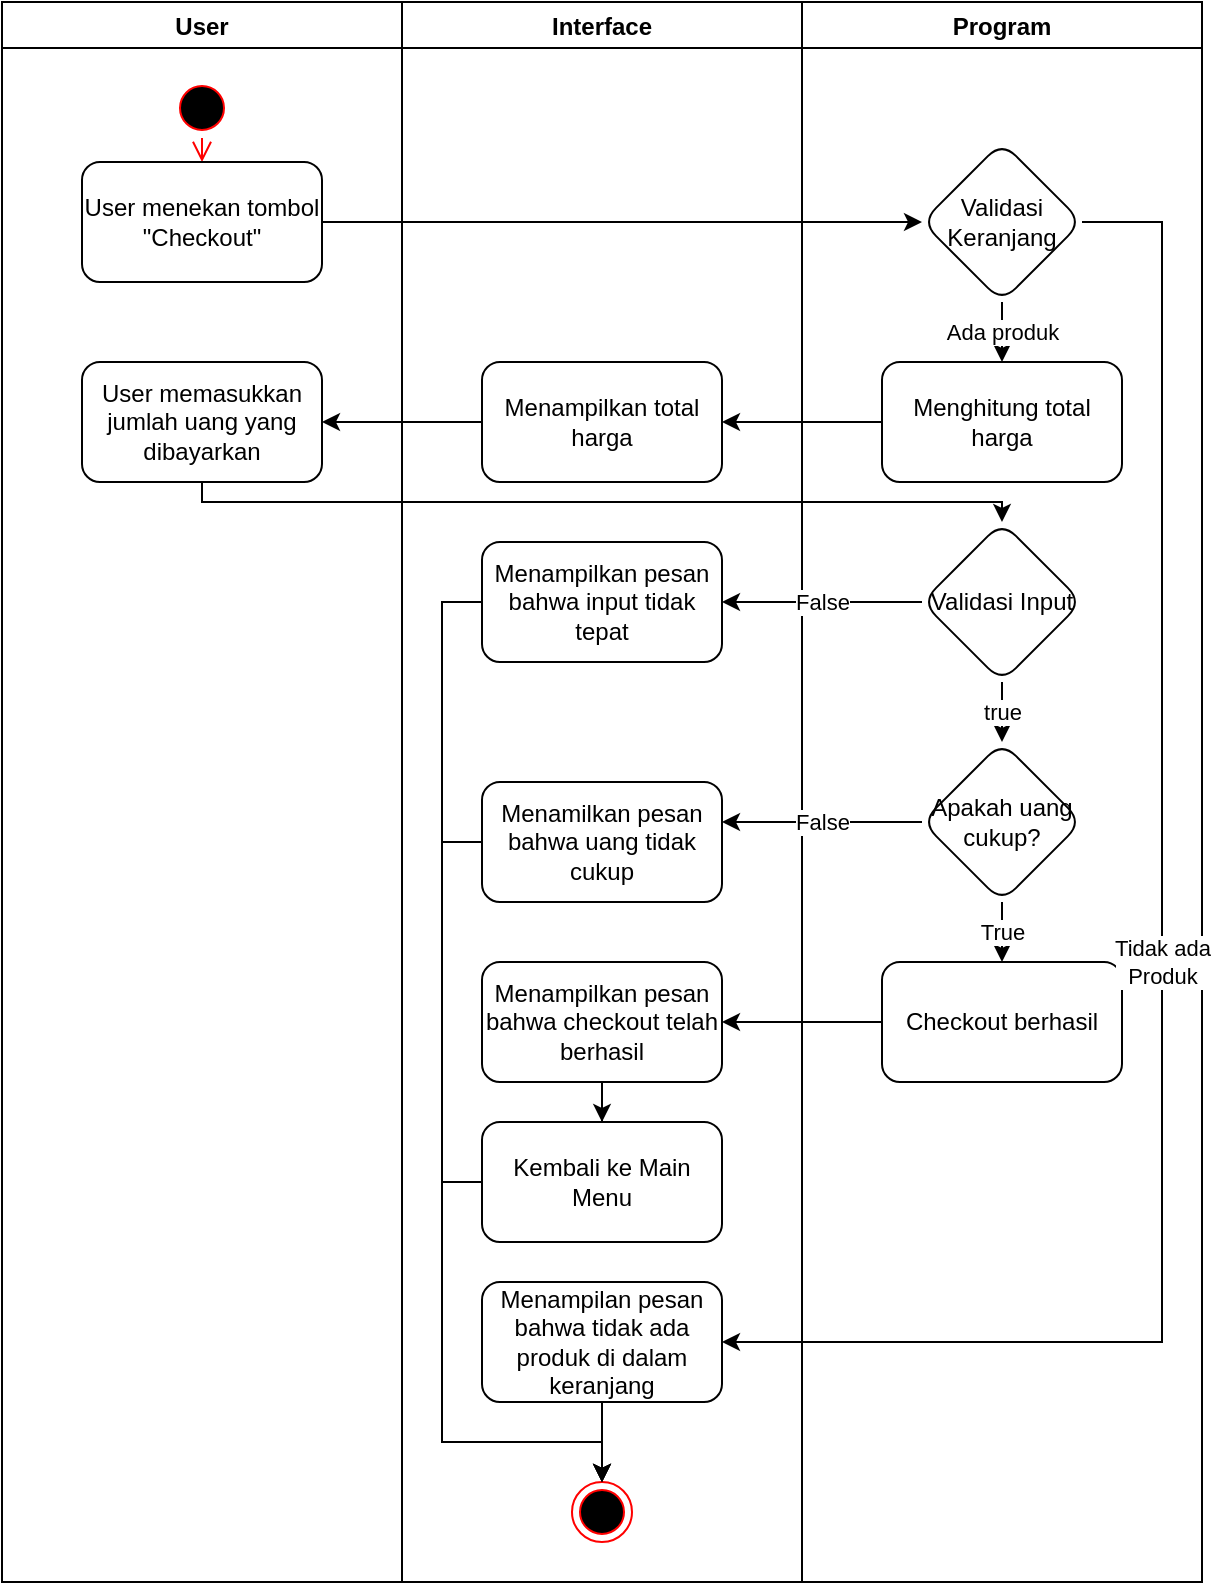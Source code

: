 <mxfile version="16.2.1"><diagram id="jfPEnC39YxAkHPxavCRk" name="Page-1"><mxGraphModel dx="828" dy="493" grid="1" gridSize="10" guides="1" tooltips="1" connect="1" arrows="1" fold="1" page="1" pageScale="1" pageWidth="850" pageHeight="1100" math="0" shadow="0"><root><mxCell id="0"/><mxCell id="1" parent="0"/><mxCell id="KQI5RUebgoX9cTgk_1tt-1" value="User" style="swimlane;" vertex="1" parent="1"><mxGeometry x="80" y="50" width="200" height="790" as="geometry"/></mxCell><mxCell id="KQI5RUebgoX9cTgk_1tt-4" value="" style="ellipse;html=1;shape=startState;fillColor=#000000;strokeColor=#ff0000;" vertex="1" parent="KQI5RUebgoX9cTgk_1tt-1"><mxGeometry x="85" y="38" width="30" height="30" as="geometry"/></mxCell><mxCell id="KQI5RUebgoX9cTgk_1tt-5" value="" style="edgeStyle=orthogonalEdgeStyle;html=1;verticalAlign=bottom;endArrow=open;endSize=8;strokeColor=#ff0000;rounded=0;entryX=0.5;entryY=0;entryDx=0;entryDy=0;" edge="1" source="KQI5RUebgoX9cTgk_1tt-4" parent="KQI5RUebgoX9cTgk_1tt-1"><mxGeometry relative="1" as="geometry"><mxPoint x="100" y="80" as="targetPoint"/></mxGeometry></mxCell><mxCell id="KQI5RUebgoX9cTgk_1tt-28" value="User menekan tombol &quot;Checkout&quot;" style="whiteSpace=wrap;html=1;rounded=1;" vertex="1" parent="KQI5RUebgoX9cTgk_1tt-1"><mxGeometry x="40" y="80" width="120" height="60" as="geometry"/></mxCell><mxCell id="KQI5RUebgoX9cTgk_1tt-77" value="User memasukkan jumlah uang yang dibayarkan" style="whiteSpace=wrap;html=1;rounded=1;" vertex="1" parent="KQI5RUebgoX9cTgk_1tt-1"><mxGeometry x="40" y="180" width="120" height="60" as="geometry"/></mxCell><mxCell id="KQI5RUebgoX9cTgk_1tt-2" value="Interface" style="swimlane;" vertex="1" parent="1"><mxGeometry x="280" y="50" width="200" height="790" as="geometry"/></mxCell><mxCell id="KQI5RUebgoX9cTgk_1tt-49" value="" style="ellipse;html=1;shape=endState;fillColor=#000000;strokeColor=#ff0000;" vertex="1" parent="KQI5RUebgoX9cTgk_1tt-2"><mxGeometry x="85" y="740" width="30" height="30" as="geometry"/></mxCell><mxCell id="KQI5RUebgoX9cTgk_1tt-73" value="Menampilkan total harga" style="whiteSpace=wrap;html=1;rounded=1;" vertex="1" parent="KQI5RUebgoX9cTgk_1tt-2"><mxGeometry x="40" y="180" width="120" height="60" as="geometry"/></mxCell><mxCell id="KQI5RUebgoX9cTgk_1tt-88" value="Menampilkan pesan bahwa checkout telah berhasil" style="whiteSpace=wrap;html=1;rounded=1;" vertex="1" parent="KQI5RUebgoX9cTgk_1tt-2"><mxGeometry x="40" y="480" width="120" height="60" as="geometry"/></mxCell><mxCell id="KQI5RUebgoX9cTgk_1tt-106" style="edgeStyle=orthogonalEdgeStyle;rounded=0;orthogonalLoop=1;jettySize=auto;html=1;" edge="1" parent="KQI5RUebgoX9cTgk_1tt-2" source="KQI5RUebgoX9cTgk_1tt-92" target="KQI5RUebgoX9cTgk_1tt-49"><mxGeometry relative="1" as="geometry"><Array as="points"><mxPoint x="20" y="420"/><mxPoint x="20" y="720"/><mxPoint x="100" y="720"/></Array></mxGeometry></mxCell><mxCell id="KQI5RUebgoX9cTgk_1tt-92" value="Menamilkan pesan bahwa uang tidak cukup" style="whiteSpace=wrap;html=1;rounded=1;" vertex="1" parent="KQI5RUebgoX9cTgk_1tt-2"><mxGeometry x="40" y="390" width="120" height="60" as="geometry"/></mxCell><mxCell id="KQI5RUebgoX9cTgk_1tt-98" style="edgeStyle=orthogonalEdgeStyle;rounded=0;orthogonalLoop=1;jettySize=auto;html=1;" edge="1" parent="KQI5RUebgoX9cTgk_1tt-2" source="KQI5RUebgoX9cTgk_1tt-94" target="KQI5RUebgoX9cTgk_1tt-49"><mxGeometry relative="1" as="geometry"><Array as="points"><mxPoint x="20" y="300"/><mxPoint x="20" y="720"/><mxPoint x="100" y="720"/></Array></mxGeometry></mxCell><mxCell id="KQI5RUebgoX9cTgk_1tt-94" value="Menampilkan pesan bahwa input tidak tepat" style="whiteSpace=wrap;html=1;rounded=1;" vertex="1" parent="KQI5RUebgoX9cTgk_1tt-2"><mxGeometry x="40" y="270" width="120" height="60" as="geometry"/></mxCell><mxCell id="KQI5RUebgoX9cTgk_1tt-99" value="" style="edgeStyle=orthogonalEdgeStyle;rounded=0;orthogonalLoop=1;jettySize=auto;html=1;" edge="1" parent="KQI5RUebgoX9cTgk_1tt-2" source="KQI5RUebgoX9cTgk_1tt-96" target="KQI5RUebgoX9cTgk_1tt-49"><mxGeometry relative="1" as="geometry"/></mxCell><mxCell id="KQI5RUebgoX9cTgk_1tt-96" value="Menampilan pesan bahwa tidak ada produk di dalam keranjang" style="whiteSpace=wrap;html=1;rounded=1;" vertex="1" parent="KQI5RUebgoX9cTgk_1tt-2"><mxGeometry x="40" y="640" width="120" height="60" as="geometry"/></mxCell><mxCell id="KQI5RUebgoX9cTgk_1tt-108" style="edgeStyle=orthogonalEdgeStyle;rounded=0;orthogonalLoop=1;jettySize=auto;html=1;" edge="1" parent="KQI5RUebgoX9cTgk_1tt-2" source="KQI5RUebgoX9cTgk_1tt-103" target="KQI5RUebgoX9cTgk_1tt-49"><mxGeometry relative="1" as="geometry"><Array as="points"><mxPoint x="20" y="590"/><mxPoint x="20" y="720"/><mxPoint x="100" y="720"/></Array></mxGeometry></mxCell><mxCell id="KQI5RUebgoX9cTgk_1tt-103" value="Kembali ke Main Menu" style="whiteSpace=wrap;html=1;rounded=1;" vertex="1" parent="KQI5RUebgoX9cTgk_1tt-2"><mxGeometry x="40" y="560" width="120" height="60" as="geometry"/></mxCell><mxCell id="KQI5RUebgoX9cTgk_1tt-104" value="" style="edgeStyle=orthogonalEdgeStyle;rounded=0;orthogonalLoop=1;jettySize=auto;html=1;" edge="1" parent="KQI5RUebgoX9cTgk_1tt-2" source="KQI5RUebgoX9cTgk_1tt-88" target="KQI5RUebgoX9cTgk_1tt-103"><mxGeometry relative="1" as="geometry"/></mxCell><mxCell id="KQI5RUebgoX9cTgk_1tt-3" value="Program" style="swimlane;" vertex="1" parent="1"><mxGeometry x="480" y="50" width="200" height="790" as="geometry"/></mxCell><mxCell id="KQI5RUebgoX9cTgk_1tt-81" value="Ada produk" style="edgeStyle=orthogonalEdgeStyle;rounded=0;orthogonalLoop=1;jettySize=auto;html=1;" edge="1" parent="KQI5RUebgoX9cTgk_1tt-3" source="KQI5RUebgoX9cTgk_1tt-56" target="KQI5RUebgoX9cTgk_1tt-71"><mxGeometry relative="1" as="geometry"/></mxCell><mxCell id="KQI5RUebgoX9cTgk_1tt-56" value="Validasi Keranjang" style="rhombus;whiteSpace=wrap;html=1;rounded=1;" vertex="1" parent="KQI5RUebgoX9cTgk_1tt-3"><mxGeometry x="60" y="70" width="80" height="80" as="geometry"/></mxCell><mxCell id="KQI5RUebgoX9cTgk_1tt-71" value="Menghitung total harga" style="whiteSpace=wrap;html=1;rounded=1;" vertex="1" parent="KQI5RUebgoX9cTgk_1tt-3"><mxGeometry x="40" y="180" width="120" height="60" as="geometry"/></mxCell><mxCell id="KQI5RUebgoX9cTgk_1tt-79" value="Validasi Input" style="rhombus;whiteSpace=wrap;html=1;rounded=1;" vertex="1" parent="KQI5RUebgoX9cTgk_1tt-3"><mxGeometry x="60" y="260" width="80" height="80" as="geometry"/></mxCell><mxCell id="KQI5RUebgoX9cTgk_1tt-84" value="Apakah uang cukup?" style="rhombus;whiteSpace=wrap;html=1;rounded=1;" vertex="1" parent="KQI5RUebgoX9cTgk_1tt-3"><mxGeometry x="60" y="370" width="80" height="80" as="geometry"/></mxCell><mxCell id="KQI5RUebgoX9cTgk_1tt-85" value="true" style="edgeStyle=orthogonalEdgeStyle;rounded=0;orthogonalLoop=1;jettySize=auto;html=1;" edge="1" parent="KQI5RUebgoX9cTgk_1tt-3" source="KQI5RUebgoX9cTgk_1tt-79" target="KQI5RUebgoX9cTgk_1tt-84"><mxGeometry relative="1" as="geometry"/></mxCell><mxCell id="KQI5RUebgoX9cTgk_1tt-86" value="Checkout berhasil" style="whiteSpace=wrap;html=1;rounded=1;" vertex="1" parent="KQI5RUebgoX9cTgk_1tt-3"><mxGeometry x="40" y="480" width="120" height="60" as="geometry"/></mxCell><mxCell id="KQI5RUebgoX9cTgk_1tt-87" value="True" style="edgeStyle=orthogonalEdgeStyle;rounded=0;orthogonalLoop=1;jettySize=auto;html=1;" edge="1" parent="KQI5RUebgoX9cTgk_1tt-3" source="KQI5RUebgoX9cTgk_1tt-84" target="KQI5RUebgoX9cTgk_1tt-86"><mxGeometry relative="1" as="geometry"/></mxCell><mxCell id="KQI5RUebgoX9cTgk_1tt-65" style="edgeStyle=orthogonalEdgeStyle;rounded=0;orthogonalLoop=1;jettySize=auto;html=1;" edge="1" parent="1" source="KQI5RUebgoX9cTgk_1tt-28" target="KQI5RUebgoX9cTgk_1tt-56"><mxGeometry relative="1" as="geometry"/></mxCell><mxCell id="KQI5RUebgoX9cTgk_1tt-78" value="" style="edgeStyle=orthogonalEdgeStyle;rounded=0;orthogonalLoop=1;jettySize=auto;html=1;" edge="1" parent="1" source="KQI5RUebgoX9cTgk_1tt-73" target="KQI5RUebgoX9cTgk_1tt-77"><mxGeometry relative="1" as="geometry"/></mxCell><mxCell id="KQI5RUebgoX9cTgk_1tt-74" value="" style="edgeStyle=orthogonalEdgeStyle;rounded=0;orthogonalLoop=1;jettySize=auto;html=1;" edge="1" parent="1" source="KQI5RUebgoX9cTgk_1tt-71" target="KQI5RUebgoX9cTgk_1tt-73"><mxGeometry relative="1" as="geometry"/></mxCell><mxCell id="KQI5RUebgoX9cTgk_1tt-80" value="" style="edgeStyle=orthogonalEdgeStyle;rounded=0;orthogonalLoop=1;jettySize=auto;html=1;" edge="1" parent="1" source="KQI5RUebgoX9cTgk_1tt-77" target="KQI5RUebgoX9cTgk_1tt-79"><mxGeometry relative="1" as="geometry"><Array as="points"><mxPoint x="180" y="300"/><mxPoint x="580" y="300"/></Array></mxGeometry></mxCell><mxCell id="KQI5RUebgoX9cTgk_1tt-89" value="" style="edgeStyle=orthogonalEdgeStyle;rounded=0;orthogonalLoop=1;jettySize=auto;html=1;" edge="1" parent="1" source="KQI5RUebgoX9cTgk_1tt-86" target="KQI5RUebgoX9cTgk_1tt-88"><mxGeometry relative="1" as="geometry"/></mxCell><mxCell id="KQI5RUebgoX9cTgk_1tt-93" value="False" style="edgeStyle=orthogonalEdgeStyle;rounded=0;orthogonalLoop=1;jettySize=auto;html=1;" edge="1" parent="1" source="KQI5RUebgoX9cTgk_1tt-84" target="KQI5RUebgoX9cTgk_1tt-92"><mxGeometry relative="1" as="geometry"><Array as="points"><mxPoint x="460" y="460"/><mxPoint x="460" y="460"/></Array></mxGeometry></mxCell><mxCell id="KQI5RUebgoX9cTgk_1tt-95" value="False" style="edgeStyle=orthogonalEdgeStyle;rounded=0;orthogonalLoop=1;jettySize=auto;html=1;" edge="1" parent="1" source="KQI5RUebgoX9cTgk_1tt-79" target="KQI5RUebgoX9cTgk_1tt-94"><mxGeometry relative="1" as="geometry"/></mxCell><mxCell id="KQI5RUebgoX9cTgk_1tt-97" value="Tidak ada&lt;br&gt;Produk" style="edgeStyle=orthogonalEdgeStyle;rounded=0;orthogonalLoop=1;jettySize=auto;html=1;" edge="1" parent="1" source="KQI5RUebgoX9cTgk_1tt-56" target="KQI5RUebgoX9cTgk_1tt-96"><mxGeometry relative="1" as="geometry"><Array as="points"><mxPoint x="660" y="160"/><mxPoint x="660" y="720"/></Array></mxGeometry></mxCell></root></mxGraphModel></diagram></mxfile>